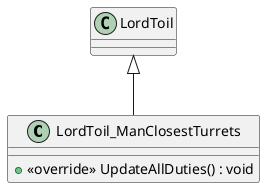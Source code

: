 @startuml
class LordToil_ManClosestTurrets {
    + <<override>> UpdateAllDuties() : void
}
LordToil <|-- LordToil_ManClosestTurrets
@enduml
